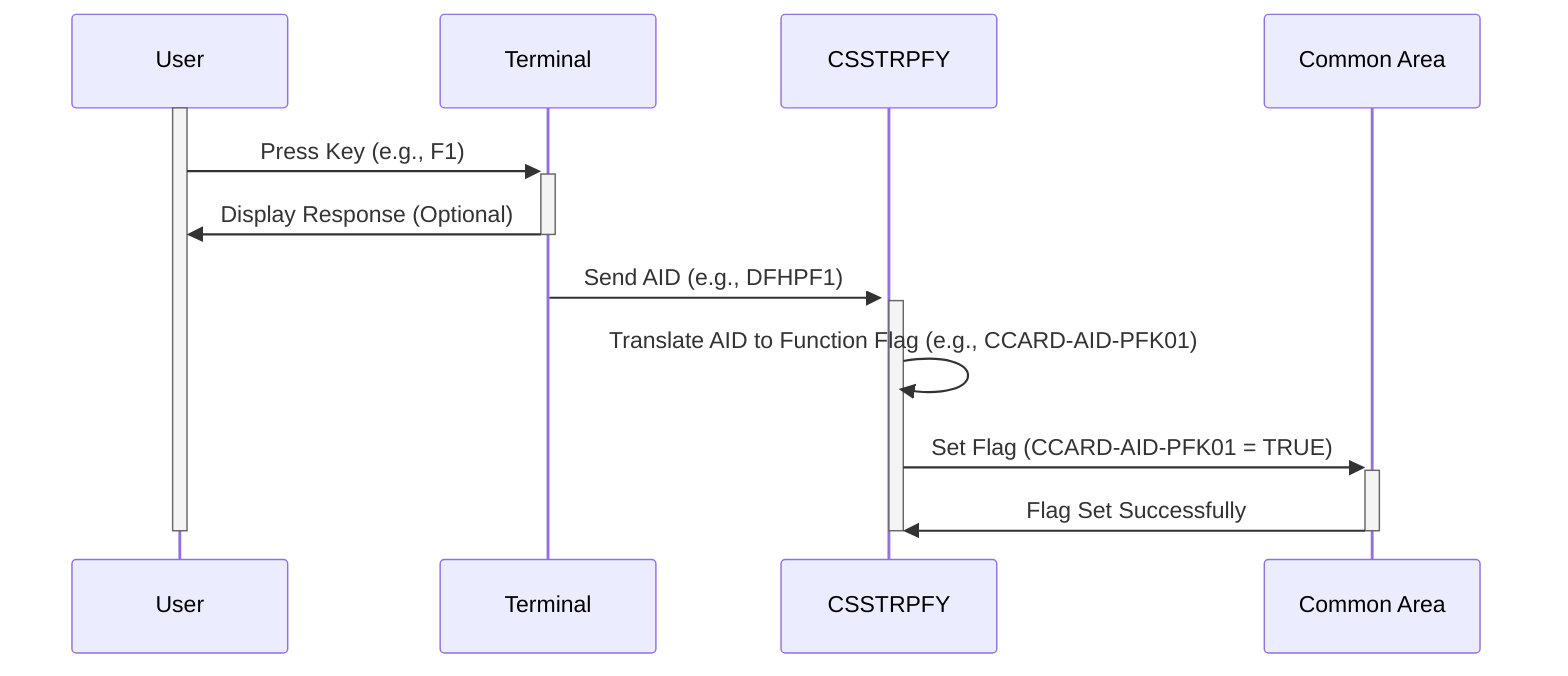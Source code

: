 sequenceDiagram
    %%Indicates the Participants involved in the process
    participant User
    participant Terminal
    participant CSSTRPFY
    participant Common Area

    activate User
    User->>+Terminal: Press Key (e.g., F1)
    Terminal->>-User: Display Response (Optional)
    Terminal->>+CSSTRPFY: Send AID (e.g., DFHPF1)
    activate CSSTRPFY
    CSSTRPFY->>CSSTRPFY: Translate AID to Function Flag (e.g., CCARD-AID-PFK01)
    CSSTRPFY->>+Common Area: Set Flag (CCARD-AID-PFK01 = TRUE)
    Common Area->>-CSSTRPFY: Flag Set Successfully
    deactivate CSSTRPFY
    deactivate User